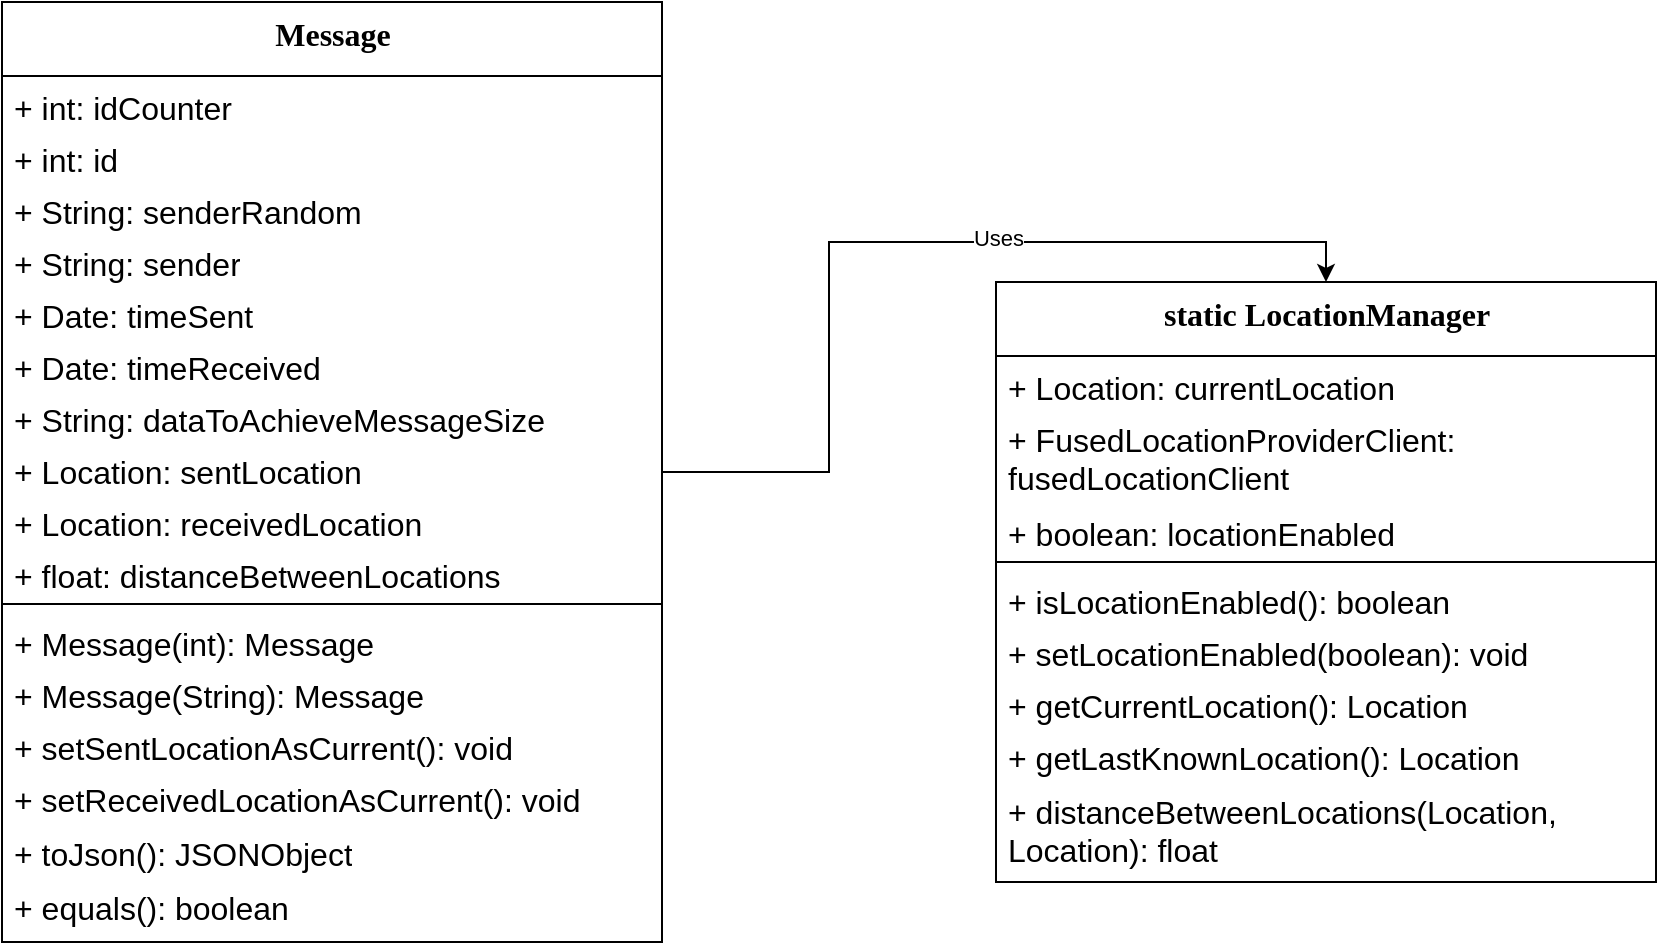 <mxfile version="24.5.3" type="device">
  <diagram name="Page-1" id="9f46799a-70d6-7492-0946-bef42562c5a5">
    <mxGraphModel dx="1728" dy="921" grid="1" gridSize="10" guides="1" tooltips="1" connect="1" arrows="1" fold="1" page="1" pageScale="1" pageWidth="827" pageHeight="1169" background="none" math="0" shadow="0">
      <root>
        <mxCell id="0" />
        <mxCell id="1" parent="0" />
        <mxCell id="koRFOtenKINEVcMNW17l-31" style="edgeStyle=orthogonalEdgeStyle;rounded=0;orthogonalLoop=1;jettySize=auto;html=1;entryX=0.5;entryY=0;entryDx=0;entryDy=0;" edge="1" parent="1" source="78961159f06e98e8-17" target="koRFOtenKINEVcMNW17l-13">
          <mxGeometry relative="1" as="geometry" />
        </mxCell>
        <mxCell id="koRFOtenKINEVcMNW17l-33" value="Uses" style="edgeLabel;html=1;align=center;verticalAlign=middle;resizable=0;points=[];" vertex="1" connectable="0" parent="koRFOtenKINEVcMNW17l-31">
          <mxGeometry x="0.215" y="5" relative="1" as="geometry">
            <mxPoint x="-1" y="3" as="offset" />
          </mxGeometry>
        </mxCell>
        <mxCell id="78961159f06e98e8-17" value="Message" style="swimlane;html=1;fontStyle=1;align=center;verticalAlign=top;childLayout=stackLayout;horizontal=1;startSize=37;horizontalStack=0;resizeParent=1;resizeLast=0;collapsible=1;marginBottom=0;swimlaneFillColor=#ffffff;rounded=0;shadow=0;comic=0;labelBackgroundColor=none;strokeWidth=1;fillColor=none;fontFamily=Verdana;fontSize=16;" parent="1" vertex="1">
          <mxGeometry width="330" height="470" as="geometry" />
        </mxCell>
        <mxCell id="78961159f06e98e8-21" value="+ int: idCounter" style="text;html=1;strokeColor=none;fillColor=none;align=left;verticalAlign=top;spacingLeft=4;spacingRight=4;whiteSpace=wrap;overflow=hidden;rotatable=0;points=[[0,0.5],[1,0.5]];portConstraint=eastwest;fontSize=16;" parent="78961159f06e98e8-17" vertex="1">
          <mxGeometry y="37" width="330" height="26" as="geometry" />
        </mxCell>
        <mxCell id="78961159f06e98e8-23" value="+ int: id" style="text;html=1;strokeColor=none;fillColor=none;align=left;verticalAlign=top;spacingLeft=4;spacingRight=4;whiteSpace=wrap;overflow=hidden;rotatable=0;points=[[0,0.5],[1,0.5]];portConstraint=eastwest;fontSize=16;" parent="78961159f06e98e8-17" vertex="1">
          <mxGeometry y="63" width="330" height="26" as="geometry" />
        </mxCell>
        <mxCell id="78961159f06e98e8-25" value="+ String: senderRandom" style="text;html=1;strokeColor=none;fillColor=none;align=left;verticalAlign=top;spacingLeft=4;spacingRight=4;whiteSpace=wrap;overflow=hidden;rotatable=0;points=[[0,0.5],[1,0.5]];portConstraint=eastwest;fontSize=16;" parent="78961159f06e98e8-17" vertex="1">
          <mxGeometry y="89" width="330" height="26" as="geometry" />
        </mxCell>
        <mxCell id="78961159f06e98e8-26" value="+ String: sender" style="text;html=1;strokeColor=none;fillColor=none;align=left;verticalAlign=top;spacingLeft=4;spacingRight=4;whiteSpace=wrap;overflow=hidden;rotatable=0;points=[[0,0.5],[1,0.5]];portConstraint=eastwest;fontSize=16;" parent="78961159f06e98e8-17" vertex="1">
          <mxGeometry y="115" width="330" height="26" as="geometry" />
        </mxCell>
        <mxCell id="78961159f06e98e8-24" value="+ Date: timeSent" style="text;html=1;strokeColor=none;fillColor=none;align=left;verticalAlign=top;spacingLeft=4;spacingRight=4;whiteSpace=wrap;overflow=hidden;rotatable=0;points=[[0,0.5],[1,0.5]];portConstraint=eastwest;fontSize=16;" parent="78961159f06e98e8-17" vertex="1">
          <mxGeometry y="141" width="330" height="26" as="geometry" />
        </mxCell>
        <mxCell id="koRFOtenKINEVcMNW17l-1" value="+ Date: timeReceived" style="text;html=1;strokeColor=none;fillColor=none;align=left;verticalAlign=top;spacingLeft=4;spacingRight=4;whiteSpace=wrap;overflow=hidden;rotatable=0;points=[[0,0.5],[1,0.5]];portConstraint=eastwest;fontSize=16;" vertex="1" parent="78961159f06e98e8-17">
          <mxGeometry y="167" width="330" height="26" as="geometry" />
        </mxCell>
        <mxCell id="koRFOtenKINEVcMNW17l-2" value="+ String: dataToAchieveMessageSize" style="text;html=1;strokeColor=none;fillColor=none;align=left;verticalAlign=top;spacingLeft=4;spacingRight=4;whiteSpace=wrap;overflow=hidden;rotatable=0;points=[[0,0.5],[1,0.5]];portConstraint=eastwest;fontSize=16;" vertex="1" parent="78961159f06e98e8-17">
          <mxGeometry y="193" width="330" height="26" as="geometry" />
        </mxCell>
        <mxCell id="koRFOtenKINEVcMNW17l-4" value="+ Location: sentLocation" style="text;html=1;strokeColor=none;fillColor=none;align=left;verticalAlign=top;spacingLeft=4;spacingRight=4;whiteSpace=wrap;overflow=hidden;rotatable=0;points=[[0,0.5],[1,0.5]];portConstraint=eastwest;fontSize=16;" vertex="1" parent="78961159f06e98e8-17">
          <mxGeometry y="219" width="330" height="26" as="geometry" />
        </mxCell>
        <mxCell id="koRFOtenKINEVcMNW17l-6" value="+ Location: receivedLocation" style="text;html=1;strokeColor=none;fillColor=none;align=left;verticalAlign=top;spacingLeft=4;spacingRight=4;whiteSpace=wrap;overflow=hidden;rotatable=0;points=[[0,0.5],[1,0.5]];portConstraint=eastwest;fontSize=16;" vertex="1" parent="78961159f06e98e8-17">
          <mxGeometry y="245" width="330" height="26" as="geometry" />
        </mxCell>
        <mxCell id="koRFOtenKINEVcMNW17l-5" value="+ float: distanceBetweenLocations" style="text;html=1;strokeColor=none;fillColor=none;align=left;verticalAlign=top;spacingLeft=4;spacingRight=4;whiteSpace=wrap;overflow=hidden;rotatable=0;points=[[0,0.5],[1,0.5]];portConstraint=eastwest;fontSize=16;" vertex="1" parent="78961159f06e98e8-17">
          <mxGeometry y="271" width="330" height="26" as="geometry" />
        </mxCell>
        <mxCell id="78961159f06e98e8-19" value="" style="line;html=1;strokeWidth=1;fillColor=none;align=left;verticalAlign=middle;spacingTop=-1;spacingLeft=3;spacingRight=3;rotatable=0;labelPosition=right;points=[];portConstraint=eastwest;fontSize=16;" parent="78961159f06e98e8-17" vertex="1">
          <mxGeometry y="297" width="330" height="8" as="geometry" />
        </mxCell>
        <mxCell id="78961159f06e98e8-20" value="+ Message(int): Message" style="text;html=1;strokeColor=none;fillColor=none;align=left;verticalAlign=top;spacingLeft=4;spacingRight=4;whiteSpace=wrap;overflow=hidden;rotatable=0;points=[[0,0.5],[1,0.5]];portConstraint=eastwest;fontSize=16;" parent="78961159f06e98e8-17" vertex="1">
          <mxGeometry y="305" width="330" height="26" as="geometry" />
        </mxCell>
        <mxCell id="78961159f06e98e8-27" value="+ Message(String): Message" style="text;html=1;strokeColor=none;fillColor=none;align=left;verticalAlign=top;spacingLeft=4;spacingRight=4;whiteSpace=wrap;overflow=hidden;rotatable=0;points=[[0,0.5],[1,0.5]];portConstraint=eastwest;fontSize=16;" parent="78961159f06e98e8-17" vertex="1">
          <mxGeometry y="331" width="330" height="26" as="geometry" />
        </mxCell>
        <mxCell id="koRFOtenKINEVcMNW17l-8" value="+ setSentLocationAsCurrent(): void" style="text;html=1;strokeColor=none;fillColor=none;align=left;verticalAlign=top;spacingLeft=4;spacingRight=4;whiteSpace=wrap;overflow=hidden;rotatable=0;points=[[0,0.5],[1,0.5]];portConstraint=eastwest;fontSize=16;" vertex="1" parent="78961159f06e98e8-17">
          <mxGeometry y="357" width="330" height="26" as="geometry" />
        </mxCell>
        <mxCell id="koRFOtenKINEVcMNW17l-9" value="+ setReceivedLocationAsCurrent(): void" style="text;html=1;strokeColor=none;fillColor=none;align=left;verticalAlign=top;spacingLeft=4;spacingRight=4;whiteSpace=wrap;overflow=hidden;rotatable=0;points=[[0,0.5],[1,0.5]];portConstraint=eastwest;fontSize=16;" vertex="1" parent="78961159f06e98e8-17">
          <mxGeometry y="383" width="330" height="27" as="geometry" />
        </mxCell>
        <mxCell id="koRFOtenKINEVcMNW17l-12" value="+ toJson(): JSONObject" style="text;html=1;strokeColor=none;fillColor=none;align=left;verticalAlign=top;spacingLeft=4;spacingRight=4;whiteSpace=wrap;overflow=hidden;rotatable=0;points=[[0,0.5],[1,0.5]];portConstraint=eastwest;fontSize=16;" vertex="1" parent="78961159f06e98e8-17">
          <mxGeometry y="410" width="330" height="27" as="geometry" />
        </mxCell>
        <mxCell id="koRFOtenKINEVcMNW17l-11" value="+ equals(): boolean" style="text;html=1;strokeColor=none;fillColor=none;align=left;verticalAlign=top;spacingLeft=4;spacingRight=4;whiteSpace=wrap;overflow=hidden;rotatable=0;points=[[0,0.5],[1,0.5]];portConstraint=eastwest;fontSize=16;" vertex="1" parent="78961159f06e98e8-17">
          <mxGeometry y="437" width="330" height="33" as="geometry" />
        </mxCell>
        <mxCell id="koRFOtenKINEVcMNW17l-13" value="static LocationManager" style="swimlane;html=1;fontStyle=1;align=center;verticalAlign=top;childLayout=stackLayout;horizontal=1;startSize=37;horizontalStack=0;resizeParent=1;resizeLast=0;collapsible=1;marginBottom=0;swimlaneFillColor=#ffffff;rounded=0;shadow=0;comic=0;labelBackgroundColor=none;strokeWidth=1;fillColor=none;fontFamily=Verdana;fontSize=16;" vertex="1" parent="1">
          <mxGeometry x="497" y="140" width="330" height="300" as="geometry" />
        </mxCell>
        <mxCell id="koRFOtenKINEVcMNW17l-14" value="+ Location: currentLocation" style="text;html=1;strokeColor=none;fillColor=none;align=left;verticalAlign=top;spacingLeft=4;spacingRight=4;whiteSpace=wrap;overflow=hidden;rotatable=0;points=[[0,0.5],[1,0.5]];portConstraint=eastwest;fontSize=16;" vertex="1" parent="koRFOtenKINEVcMNW17l-13">
          <mxGeometry y="37" width="330" height="26" as="geometry" />
        </mxCell>
        <mxCell id="koRFOtenKINEVcMNW17l-15" value="+ FusedLocationProviderClient: fusedLocationClient" style="text;html=1;strokeColor=none;fillColor=none;align=left;verticalAlign=top;spacingLeft=4;spacingRight=4;whiteSpace=wrap;overflow=hidden;rotatable=0;points=[[0,0.5],[1,0.5]];portConstraint=eastwest;fontSize=16;" vertex="1" parent="koRFOtenKINEVcMNW17l-13">
          <mxGeometry y="63" width="330" height="47" as="geometry" />
        </mxCell>
        <mxCell id="koRFOtenKINEVcMNW17l-16" value="+ boolean: locationEnabled" style="text;html=1;strokeColor=none;fillColor=none;align=left;verticalAlign=top;spacingLeft=4;spacingRight=4;whiteSpace=wrap;overflow=hidden;rotatable=0;points=[[0,0.5],[1,0.5]];portConstraint=eastwest;fontSize=16;" vertex="1" parent="koRFOtenKINEVcMNW17l-13">
          <mxGeometry y="110" width="330" height="26" as="geometry" />
        </mxCell>
        <mxCell id="koRFOtenKINEVcMNW17l-24" value="" style="line;html=1;strokeWidth=1;fillColor=none;align=left;verticalAlign=middle;spacingTop=-1;spacingLeft=3;spacingRight=3;rotatable=0;labelPosition=right;points=[];portConstraint=eastwest;fontSize=16;" vertex="1" parent="koRFOtenKINEVcMNW17l-13">
          <mxGeometry y="136" width="330" height="8" as="geometry" />
        </mxCell>
        <mxCell id="koRFOtenKINEVcMNW17l-25" value="+ isLocationEnabled(): boolean" style="text;html=1;strokeColor=none;fillColor=none;align=left;verticalAlign=top;spacingLeft=4;spacingRight=4;whiteSpace=wrap;overflow=hidden;rotatable=0;points=[[0,0.5],[1,0.5]];portConstraint=eastwest;fontSize=16;" vertex="1" parent="koRFOtenKINEVcMNW17l-13">
          <mxGeometry y="144" width="330" height="26" as="geometry" />
        </mxCell>
        <mxCell id="koRFOtenKINEVcMNW17l-26" value="+ setLocationEnabled(boolean): void" style="text;html=1;strokeColor=none;fillColor=none;align=left;verticalAlign=top;spacingLeft=4;spacingRight=4;whiteSpace=wrap;overflow=hidden;rotatable=0;points=[[0,0.5],[1,0.5]];portConstraint=eastwest;fontSize=16;" vertex="1" parent="koRFOtenKINEVcMNW17l-13">
          <mxGeometry y="170" width="330" height="26" as="geometry" />
        </mxCell>
        <mxCell id="koRFOtenKINEVcMNW17l-27" value="+ getCurrentLocation(): Location" style="text;html=1;strokeColor=none;fillColor=none;align=left;verticalAlign=top;spacingLeft=4;spacingRight=4;whiteSpace=wrap;overflow=hidden;rotatable=0;points=[[0,0.5],[1,0.5]];portConstraint=eastwest;fontSize=16;" vertex="1" parent="koRFOtenKINEVcMNW17l-13">
          <mxGeometry y="196" width="330" height="26" as="geometry" />
        </mxCell>
        <mxCell id="koRFOtenKINEVcMNW17l-28" value="+ getLastKnownLocation(): Location" style="text;html=1;strokeColor=none;fillColor=none;align=left;verticalAlign=top;spacingLeft=4;spacingRight=4;whiteSpace=wrap;overflow=hidden;rotatable=0;points=[[0,0.5],[1,0.5]];portConstraint=eastwest;fontSize=16;" vertex="1" parent="koRFOtenKINEVcMNW17l-13">
          <mxGeometry y="222" width="330" height="27" as="geometry" />
        </mxCell>
        <mxCell id="koRFOtenKINEVcMNW17l-29" value="+ distanceBetweenLocations(Location, Location): float" style="text;html=1;strokeColor=none;fillColor=none;align=left;verticalAlign=top;spacingLeft=4;spacingRight=4;whiteSpace=wrap;overflow=hidden;rotatable=0;points=[[0,0.5],[1,0.5]];portConstraint=eastwest;fontSize=16;" vertex="1" parent="koRFOtenKINEVcMNW17l-13">
          <mxGeometry y="249" width="330" height="51" as="geometry" />
        </mxCell>
      </root>
    </mxGraphModel>
  </diagram>
</mxfile>
